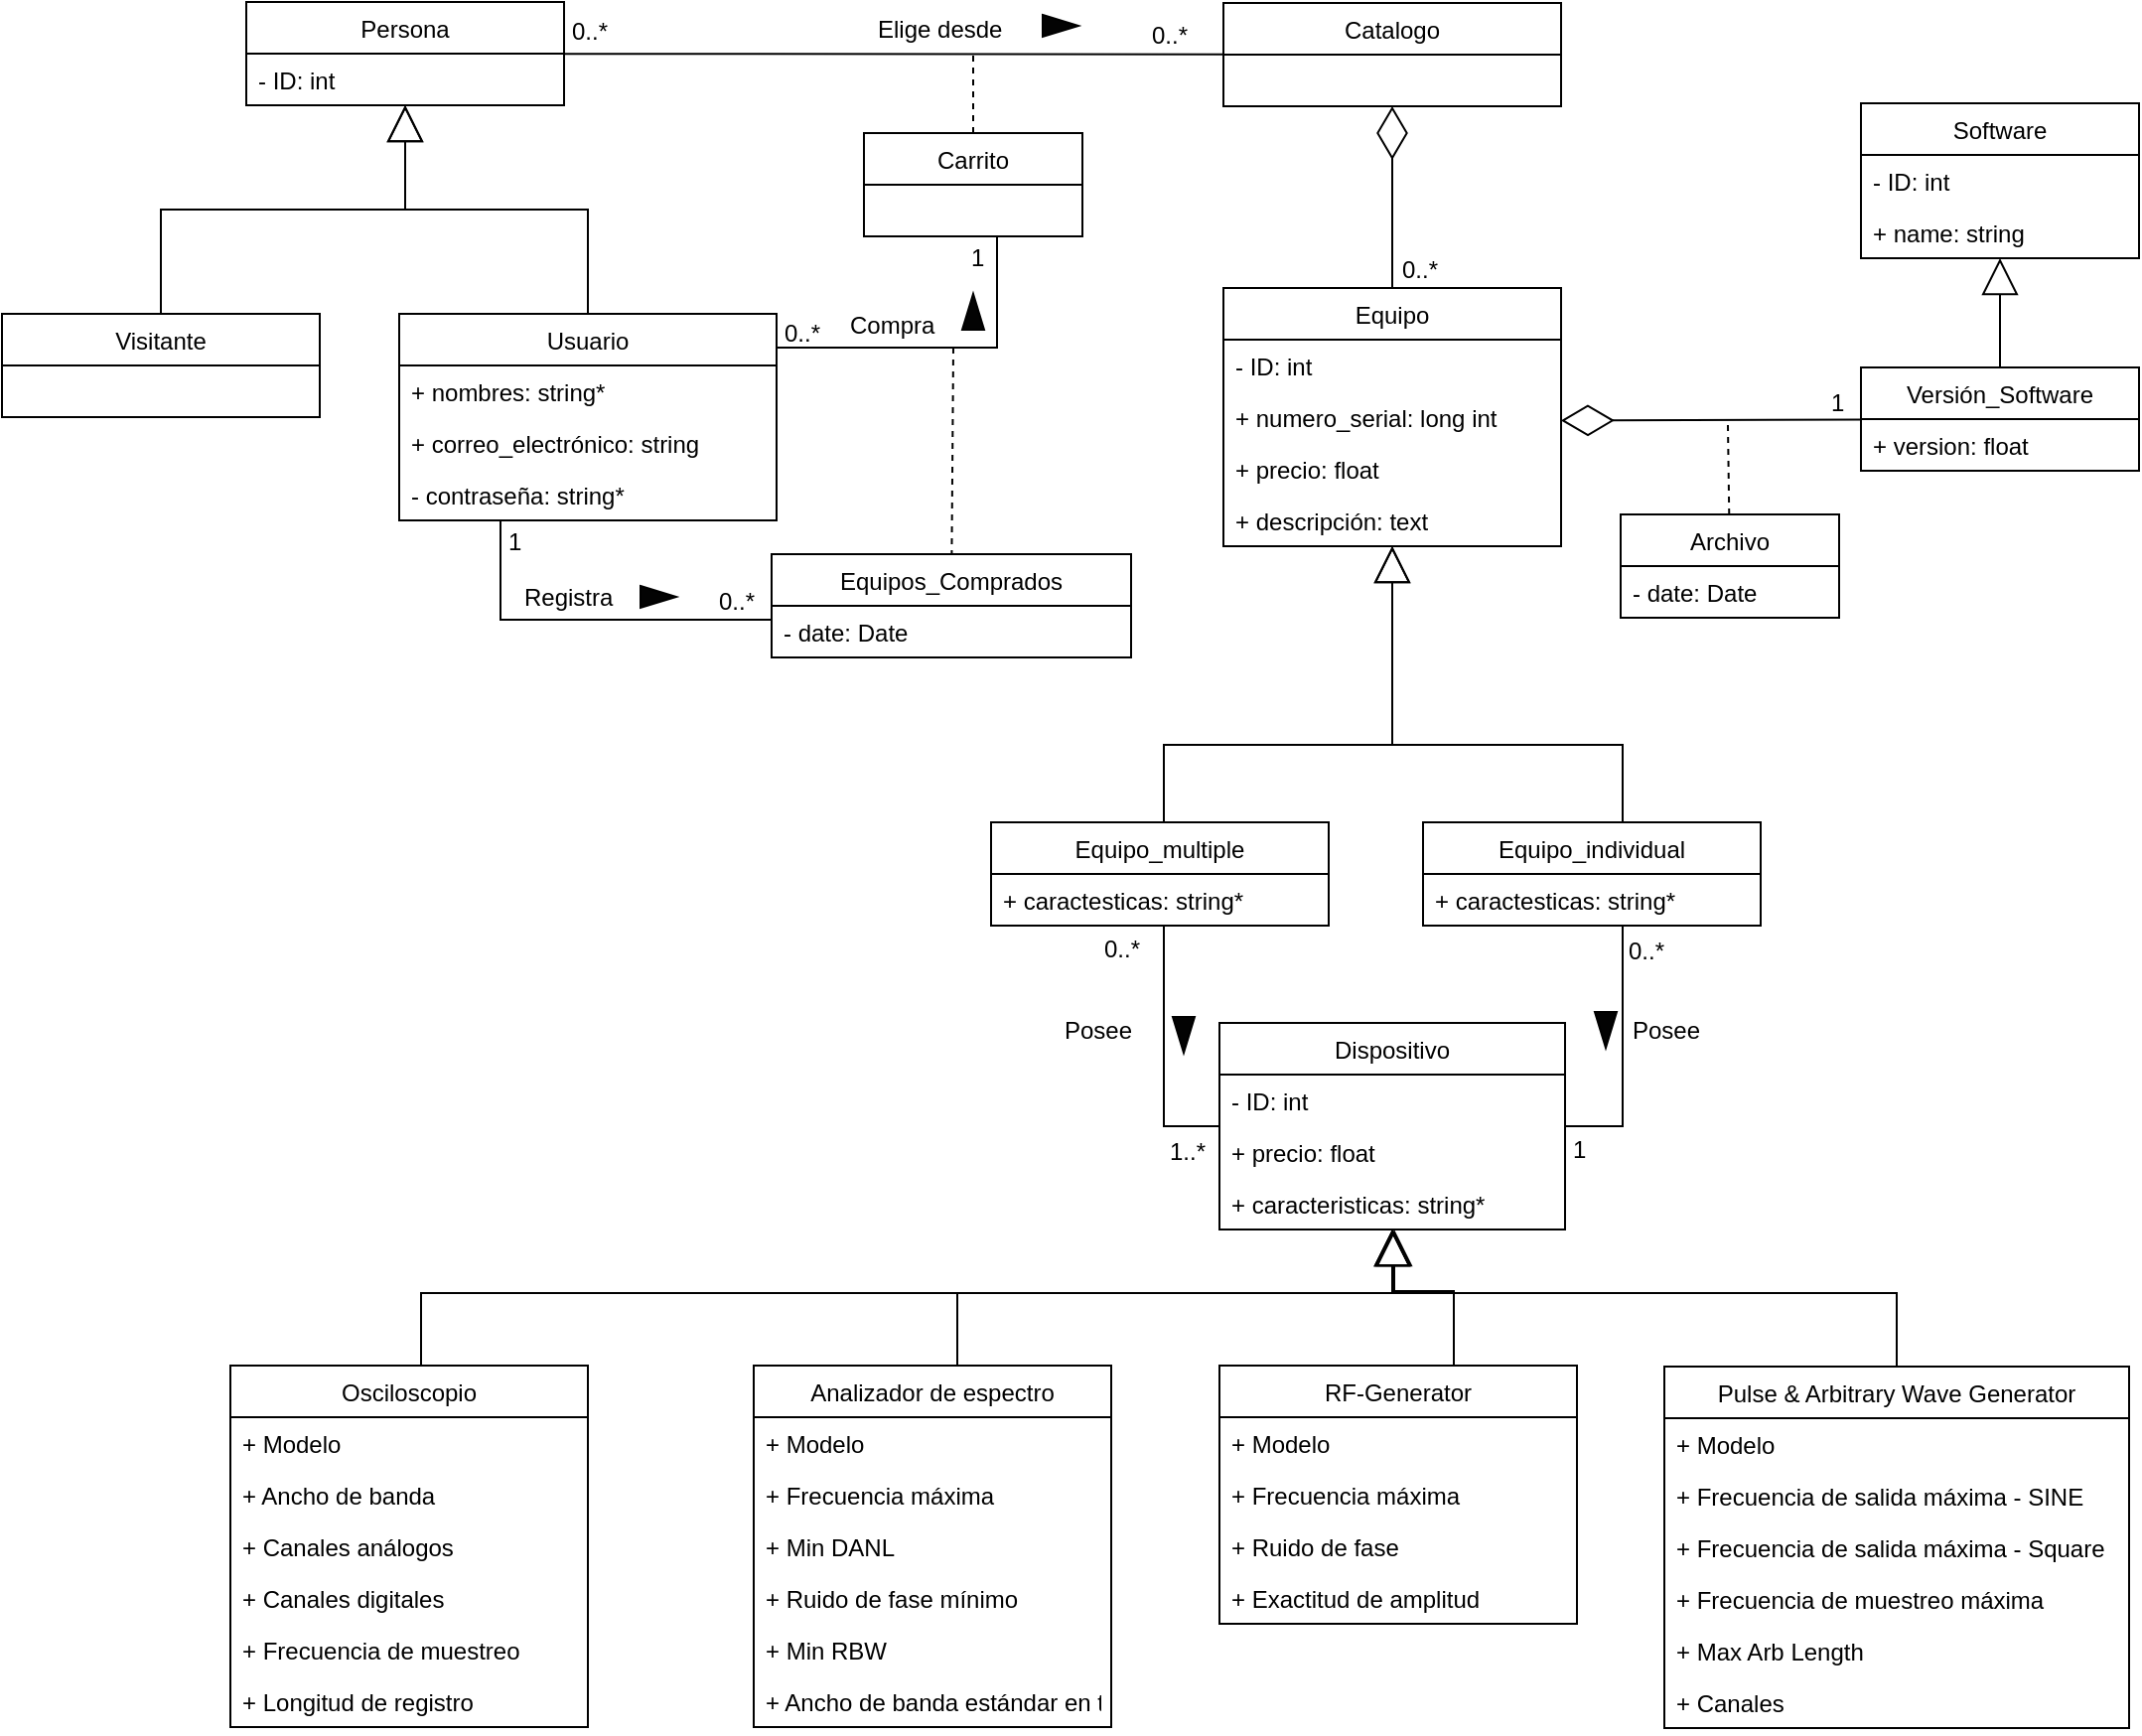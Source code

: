<mxfile version="10.6.6" type="github"><diagram id="1l5sb3tRG5L2ssNkNrx-" name="Page-1"><mxGraphModel dx="1618" dy="881" grid="1" gridSize="10" guides="1" tooltips="1" connect="1" arrows="1" fold="1" page="1" pageScale="1" pageWidth="1100" pageHeight="850" math="0" shadow="0"><root><mxCell id="0"/><mxCell id="1" parent="0"/><mxCell id="Gdhuj5nwoWhFRIDHeM78-11" value="Usuario" style="swimlane;fontStyle=0;childLayout=stackLayout;horizontal=1;startSize=26;fillColor=none;horizontalStack=0;resizeParent=1;resizeParentMax=0;resizeLast=0;collapsible=1;marginBottom=0;fontSize=12;" parent="1" vertex="1"><mxGeometry x="209" y="183" width="190" height="104" as="geometry"><mxRectangle x="80" y="222" width="80" height="26" as="alternateBounds"/></mxGeometry></mxCell><mxCell id="Gdhuj5nwoWhFRIDHeM78-14" value="+ nombres: string*" style="text;strokeColor=none;fillColor=none;align=left;verticalAlign=top;spacingLeft=4;spacingRight=4;overflow=hidden;rotatable=0;points=[[0,0.5],[1,0.5]];portConstraint=eastwest;fontSize=12;" parent="Gdhuj5nwoWhFRIDHeM78-11" vertex="1"><mxGeometry y="26" width="190" height="26" as="geometry"/></mxCell><mxCell id="Gdhuj5nwoWhFRIDHeM78-13" value="+ correo_electrónico: string" style="text;strokeColor=none;fillColor=none;align=left;verticalAlign=top;spacingLeft=4;spacingRight=4;overflow=hidden;rotatable=0;points=[[0,0.5],[1,0.5]];portConstraint=eastwest;fontSize=12;" parent="Gdhuj5nwoWhFRIDHeM78-11" vertex="1"><mxGeometry y="52" width="190" height="26" as="geometry"/></mxCell><mxCell id="_60A2l3c00pY5kJrIBus-10" value="- contraseña: string*" style="text;strokeColor=none;fillColor=none;align=left;verticalAlign=top;spacingLeft=4;spacingRight=4;overflow=hidden;rotatable=0;points=[[0,0.5],[1,0.5]];portConstraint=eastwest;fontSize=12;" parent="Gdhuj5nwoWhFRIDHeM78-11" vertex="1"><mxGeometry y="78" width="190" height="26" as="geometry"/></mxCell><mxCell id="Gdhuj5nwoWhFRIDHeM78-29" value="Equipo" style="swimlane;fontStyle=0;childLayout=stackLayout;horizontal=1;startSize=26;fillColor=none;horizontalStack=0;resizeParent=1;resizeParentMax=0;resizeLast=0;collapsible=1;marginBottom=0;fontSize=12;" parent="1" vertex="1"><mxGeometry x="624" y="170" width="170" height="130" as="geometry"/></mxCell><mxCell id="Gdhuj5nwoWhFRIDHeM78-31" value="- ID: int" style="text;strokeColor=none;fillColor=none;align=left;verticalAlign=top;spacingLeft=4;spacingRight=4;overflow=hidden;rotatable=0;points=[[0,0.5],[1,0.5]];portConstraint=eastwest;fontSize=12;" parent="Gdhuj5nwoWhFRIDHeM78-29" vertex="1"><mxGeometry y="26" width="170" height="26" as="geometry"/></mxCell><mxCell id="kvjPQDBFaXFV1M2Y1lZf-42" value="+ numero_serial: long int" style="text;strokeColor=none;fillColor=none;align=left;verticalAlign=top;spacingLeft=4;spacingRight=4;overflow=hidden;rotatable=0;points=[[0,0.5],[1,0.5]];portConstraint=eastwest;fontSize=12;" parent="Gdhuj5nwoWhFRIDHeM78-29" vertex="1"><mxGeometry y="52" width="170" height="26" as="geometry"/></mxCell><mxCell id="Gdhuj5nwoWhFRIDHeM78-30" value="+ precio: float" style="text;strokeColor=none;fillColor=none;align=left;verticalAlign=top;spacingLeft=4;spacingRight=4;overflow=hidden;rotatable=0;points=[[0,0.5],[1,0.5]];portConstraint=eastwest;fontSize=12;" parent="Gdhuj5nwoWhFRIDHeM78-29" vertex="1"><mxGeometry y="78" width="170" height="26" as="geometry"/></mxCell><mxCell id="Gdhuj5nwoWhFRIDHeM78-32" value="+ descripción: text" style="text;strokeColor=none;fillColor=none;align=left;verticalAlign=top;spacingLeft=4;spacingRight=4;overflow=hidden;rotatable=0;points=[[0,0.5],[1,0.5]];portConstraint=eastwest;fontSize=12;" parent="Gdhuj5nwoWhFRIDHeM78-29" vertex="1"><mxGeometry y="104" width="170" height="26" as="geometry"/></mxCell><mxCell id="Gdhuj5nwoWhFRIDHeM78-41" value="Software" style="swimlane;fontStyle=0;childLayout=stackLayout;horizontal=1;startSize=26;fillColor=none;horizontalStack=0;resizeParent=1;resizeParentMax=0;resizeLast=0;collapsible=1;marginBottom=0;fontSize=12;" parent="1" vertex="1"><mxGeometry x="945" y="77" width="140" height="78" as="geometry"/></mxCell><mxCell id="Gdhuj5nwoWhFRIDHeM78-44" value="- ID: int" style="text;strokeColor=none;fillColor=none;align=left;verticalAlign=top;spacingLeft=4;spacingRight=4;overflow=hidden;rotatable=0;points=[[0,0.5],[1,0.5]];portConstraint=eastwest;fontSize=12;" parent="Gdhuj5nwoWhFRIDHeM78-41" vertex="1"><mxGeometry y="26" width="140" height="26" as="geometry"/></mxCell><mxCell id="Gdhuj5nwoWhFRIDHeM78-48" value="+ name: string" style="text;strokeColor=none;fillColor=none;align=left;verticalAlign=top;spacingLeft=4;spacingRight=4;overflow=hidden;rotatable=0;points=[[0,0.5],[1,0.5]];portConstraint=eastwest;fontSize=12;" parent="Gdhuj5nwoWhFRIDHeM78-41" vertex="1"><mxGeometry y="52" width="140" height="26" as="geometry"/></mxCell><mxCell id="Gdhuj5nwoWhFRIDHeM78-47" value="Versión_Software" style="swimlane;fontStyle=0;childLayout=stackLayout;horizontal=1;startSize=26;fillColor=none;horizontalStack=0;resizeParent=1;resizeParentMax=0;resizeLast=0;collapsible=1;marginBottom=0;fontSize=12;" parent="1" vertex="1"><mxGeometry x="945" y="210" width="140" height="52" as="geometry"/></mxCell><mxCell id="Gdhuj5nwoWhFRIDHeM78-43" value="+ version: float" style="text;strokeColor=none;fillColor=none;align=left;verticalAlign=top;spacingLeft=4;spacingRight=4;overflow=hidden;rotatable=0;points=[[0,0.5],[1,0.5]];portConstraint=eastwest;fontSize=12;" parent="Gdhuj5nwoWhFRIDHeM78-47" vertex="1"><mxGeometry y="26" width="140" height="26" as="geometry"/></mxCell><mxCell id="Gdhuj5nwoWhFRIDHeM78-63" value="" style="endArrow=none;html=1;strokeColor=#000000;fontSize=12;edgeStyle=orthogonalEdgeStyle;rounded=0;" parent="1" target="_60A2l3c00pY5kJrIBus-11" edge="1"><mxGeometry width="50" height="50" relative="1" as="geometry"><mxPoint x="399" y="266" as="sourcePoint"/><mxPoint x="579" y="266" as="targetPoint"/><Array as="points"><mxPoint x="399" y="200"/><mxPoint x="510" y="200"/></Array></mxGeometry></mxCell><mxCell id="_60A2l3c00pY5kJrIBus-11" value="Carrito" style="swimlane;fontStyle=0;childLayout=stackLayout;horizontal=1;startSize=26;fillColor=none;horizontalStack=0;resizeParent=1;resizeParentMax=0;resizeLast=0;collapsible=1;marginBottom=0;fontSize=12;" parent="1" vertex="1"><mxGeometry x="443" y="92" width="110" height="52" as="geometry"/></mxCell><mxCell id="kvjPQDBFaXFV1M2Y1lZf-7" value="Visitante" style="swimlane;fontStyle=0;childLayout=stackLayout;horizontal=1;startSize=26;fillColor=none;horizontalStack=0;resizeParent=1;resizeParentMax=0;resizeLast=0;collapsible=1;marginBottom=0;fontSize=12;" parent="1" vertex="1"><mxGeometry x="9" y="183" width="160" height="52" as="geometry"><mxRectangle x="80" y="222" width="80" height="26" as="alternateBounds"/></mxGeometry></mxCell><mxCell id="kvjPQDBFaXFV1M2Y1lZf-12" value="Persona" style="swimlane;fontStyle=0;childLayout=stackLayout;horizontal=1;startSize=26;fillColor=none;horizontalStack=0;resizeParent=1;resizeParentMax=0;resizeLast=0;collapsible=1;marginBottom=0;fontSize=12;" parent="1" vertex="1"><mxGeometry x="132" y="26" width="160" height="52" as="geometry"><mxRectangle x="80" y="222" width="80" height="26" as="alternateBounds"/></mxGeometry></mxCell><mxCell id="kvjPQDBFaXFV1M2Y1lZf-13" value="- ID: int" style="text;strokeColor=none;fillColor=none;align=left;verticalAlign=top;spacingLeft=4;spacingRight=4;overflow=hidden;rotatable=0;points=[[0,0.5],[1,0.5]];portConstraint=eastwest;fontSize=12;" parent="kvjPQDBFaXFV1M2Y1lZf-12" vertex="1"><mxGeometry y="26" width="160" height="26" as="geometry"/></mxCell><mxCell id="kvjPQDBFaXFV1M2Y1lZf-26" value="" style="endArrow=block;endSize=16;endFill=0;html=1;edgeStyle=orthogonalEdgeStyle;rounded=0;fontSize=12;" parent="1" source="Gdhuj5nwoWhFRIDHeM78-11" target="kvjPQDBFaXFV1M2Y1lZf-12" edge="1"><mxGeometry x="-0.206" y="-25" width="160" relative="1" as="geometry"><mxPoint x="249" y="130" as="sourcePoint"/><mxPoint x="409" y="130" as="targetPoint"/><mxPoint as="offset"/></mxGeometry></mxCell><mxCell id="kvjPQDBFaXFV1M2Y1lZf-27" value="" style="endArrow=block;endSize=16;endFill=0;html=1;edgeStyle=orthogonalEdgeStyle;rounded=0;fontSize=12;" parent="1" source="kvjPQDBFaXFV1M2Y1lZf-7" target="kvjPQDBFaXFV1M2Y1lZf-12" edge="1"><mxGeometry x="-0.206" y="-25" width="160" relative="1" as="geometry"><mxPoint x="291.286" y="193.0" as="sourcePoint"/><mxPoint x="235.857" y="89" as="targetPoint"/><mxPoint as="offset"/></mxGeometry></mxCell><mxCell id="kvjPQDBFaXFV1M2Y1lZf-30" value="&lt;font style=&quot;font-size: 12px;&quot;&gt;Compra&lt;/font&gt;" style="text;html=1;resizable=0;points=[];autosize=1;align=left;verticalAlign=top;spacingTop=-4;fontSize=12;" parent="1" vertex="1"><mxGeometry x="434" y="179" width="70" height="20" as="geometry"/></mxCell><mxCell id="kvjPQDBFaXFV1M2Y1lZf-32" value="" style="endArrow=none;html=1;rounded=0;fontSize=12;" parent="1" source="0kGoACiSYIrQrBhmIAMw-1" target="kvjPQDBFaXFV1M2Y1lZf-12" edge="1"><mxGeometry width="50" height="50" relative="1" as="geometry"><mxPoint x="574" y="45" as="sourcePoint"/><mxPoint x="292" y="45" as="targetPoint"/></mxGeometry></mxCell><mxCell id="kvjPQDBFaXFV1M2Y1lZf-33" value="&lt;div style=&quot;font-size: 12px;&quot;&gt;&lt;font style=&quot;font-size: 12px;&quot;&gt;Elige&lt;/font&gt; desde&lt;/div&gt;" style="text;html=1;resizable=0;points=[];autosize=1;align=left;verticalAlign=top;spacingTop=-4;fontSize=12;" parent="1" vertex="1"><mxGeometry x="448" y="30" width="90" height="20" as="geometry"/></mxCell><mxCell id="kvjPQDBFaXFV1M2Y1lZf-34" value="" style="endArrow=none;dashed=1;html=1;entryX=0.5;entryY=0;entryDx=0;entryDy=0;fontSize=12;" parent="1" target="_60A2l3c00pY5kJrIBus-11" edge="1"><mxGeometry width="50" height="50" relative="1" as="geometry"><mxPoint x="498" y="53" as="sourcePoint"/><mxPoint x="94" y="543" as="targetPoint"/></mxGeometry></mxCell><mxCell id="kvjPQDBFaXFV1M2Y1lZf-35" value="Equipos_Comprados" style="swimlane;fontStyle=0;childLayout=stackLayout;horizontal=1;startSize=26;fillColor=none;horizontalStack=0;resizeParent=1;resizeParentMax=0;resizeLast=0;collapsible=1;marginBottom=0;fontSize=12;" parent="1" vertex="1"><mxGeometry x="396.5" y="304" width="181" height="52" as="geometry"/></mxCell><mxCell id="kvjPQDBFaXFV1M2Y1lZf-73" value="- date: Date" style="text;strokeColor=none;fillColor=none;align=left;verticalAlign=top;spacingLeft=4;spacingRight=4;overflow=hidden;rotatable=0;points=[[0,0.5],[1,0.5]];portConstraint=eastwest;fontSize=12;" parent="kvjPQDBFaXFV1M2Y1lZf-35" vertex="1"><mxGeometry y="26" width="181" height="26" as="geometry"/></mxCell><mxCell id="kvjPQDBFaXFV1M2Y1lZf-37" value="" style="endArrow=none;dashed=1;html=1;fontSize=12;" parent="1" target="kvjPQDBFaXFV1M2Y1lZf-35" edge="1"><mxGeometry width="50" height="50" relative="1" as="geometry"><mxPoint x="488" y="200" as="sourcePoint"/><mxPoint x="508" y="340" as="targetPoint"/></mxGeometry></mxCell><mxCell id="kvjPQDBFaXFV1M2Y1lZf-38" value="" style="endArrow=none;html=1;strokeColor=#000000;fontSize=12;edgeStyle=orthogonalEdgeStyle;rounded=0;" parent="1" source="Gdhuj5nwoWhFRIDHeM78-11" target="kvjPQDBFaXFV1M2Y1lZf-35" edge="1"><mxGeometry width="50" height="50" relative="1" as="geometry"><mxPoint x="389" y="220" as="sourcePoint"/><mxPoint x="579" y="220" as="targetPoint"/><Array as="points"><mxPoint x="260" y="337"/></Array></mxGeometry></mxCell><mxCell id="kvjPQDBFaXFV1M2Y1lZf-39" value="&lt;font style=&quot;font-size: 12px;&quot;&gt;Registra&lt;/font&gt;" style="text;html=1;resizable=0;points=[];autosize=1;align=left;verticalAlign=top;spacingTop=-4;fontSize=12;" parent="1" vertex="1"><mxGeometry x="269.5" y="316" width="70" height="20" as="geometry"/></mxCell><mxCell id="kvjPQDBFaXFV1M2Y1lZf-40" value="" style="endArrow=block;endSize=16;endFill=0;html=1;edgeStyle=orthogonalEdgeStyle;rounded=0;fontSize=12;" parent="1" source="Gdhuj5nwoWhFRIDHeM78-47" target="Gdhuj5nwoWhFRIDHeM78-41" edge="1"><mxGeometry x="-0.206" y="-25" width="160" relative="1" as="geometry"><mxPoint x="144.118" y="150.0" as="sourcePoint"/><mxPoint x="267.647" y="46" as="targetPoint"/><mxPoint as="offset"/></mxGeometry></mxCell><mxCell id="kvjPQDBFaXFV1M2Y1lZf-41" value="Archivo" style="swimlane;fontStyle=0;childLayout=stackLayout;horizontal=1;startSize=26;fillColor=none;horizontalStack=0;resizeParent=1;resizeParentMax=0;resizeLast=0;collapsible=1;marginBottom=0;fontSize=12;" parent="1" vertex="1"><mxGeometry x="824" y="284" width="110" height="52" as="geometry"/></mxCell><mxCell id="kvjPQDBFaXFV1M2Y1lZf-83" value="- date: Date" style="text;strokeColor=none;fillColor=none;align=left;verticalAlign=top;spacingLeft=4;spacingRight=4;overflow=hidden;rotatable=0;points=[[0,0.5],[1,0.5]];portConstraint=eastwest;fontSize=12;" parent="kvjPQDBFaXFV1M2Y1lZf-41" vertex="1"><mxGeometry y="26" width="110" height="26" as="geometry"/></mxCell><mxCell id="kvjPQDBFaXFV1M2Y1lZf-43" value="Equipo_multiple" style="swimlane;fontStyle=0;childLayout=stackLayout;horizontal=1;startSize=26;fillColor=none;horizontalStack=0;resizeParent=1;resizeParentMax=0;resizeLast=0;collapsible=1;marginBottom=0;fontSize=12;" parent="1" vertex="1"><mxGeometry x="507" y="439" width="170" height="52" as="geometry"/></mxCell><mxCell id="kvjPQDBFaXFV1M2Y1lZf-47" value="+ caractesticas: string*" style="text;strokeColor=none;fillColor=none;align=left;verticalAlign=top;spacingLeft=4;spacingRight=4;overflow=hidden;rotatable=0;points=[[0,0.5],[1,0.5]];portConstraint=eastwest;fontSize=12;" parent="kvjPQDBFaXFV1M2Y1lZf-43" vertex="1"><mxGeometry y="26" width="170" height="26" as="geometry"/></mxCell><mxCell id="kvjPQDBFaXFV1M2Y1lZf-49" value="Equipo_individual" style="swimlane;fontStyle=0;childLayout=stackLayout;horizontal=1;startSize=26;fillColor=none;horizontalStack=0;resizeParent=1;resizeParentMax=0;resizeLast=0;collapsible=1;marginBottom=0;fontSize=12;" parent="1" vertex="1"><mxGeometry x="724.5" y="439" width="170" height="52" as="geometry"/></mxCell><mxCell id="kvjPQDBFaXFV1M2Y1lZf-53" value="+ caractesticas: string*" style="text;strokeColor=none;fillColor=none;align=left;verticalAlign=top;spacingLeft=4;spacingRight=4;overflow=hidden;rotatable=0;points=[[0,0.5],[1,0.5]];portConstraint=eastwest;fontSize=12;" parent="kvjPQDBFaXFV1M2Y1lZf-49" vertex="1"><mxGeometry y="26" width="170" height="26" as="geometry"/></mxCell><mxCell id="kvjPQDBFaXFV1M2Y1lZf-55" value="" style="endArrow=block;endSize=16;endFill=0;html=1;edgeStyle=orthogonalEdgeStyle;rounded=0;fontSize=12;" parent="1" target="Gdhuj5nwoWhFRIDHeM78-29" edge="1"><mxGeometry x="-0.206" y="-25" width="160" relative="1" as="geometry"><mxPoint x="594" y="439" as="sourcePoint"/><mxPoint x="725" y="430" as="targetPoint"/><mxPoint as="offset"/><Array as="points"><mxPoint x="594" y="400"/><mxPoint x="709" y="400"/></Array></mxGeometry></mxCell><mxCell id="kvjPQDBFaXFV1M2Y1lZf-56" value="" style="endArrow=block;endSize=16;endFill=0;html=1;edgeStyle=orthogonalEdgeStyle;rounded=0;fontSize=12;" parent="1" source="kvjPQDBFaXFV1M2Y1lZf-49" target="Gdhuj5nwoWhFRIDHeM78-29" edge="1"><mxGeometry x="-0.206" y="-25" width="160" relative="1" as="geometry"><mxPoint x="153.941" y="203.0" as="sourcePoint"/><mxPoint x="277.471" y="99" as="targetPoint"/><mxPoint as="offset"/><Array as="points"><mxPoint x="825" y="400"/><mxPoint x="709" y="400"/></Array></mxGeometry></mxCell><mxCell id="kvjPQDBFaXFV1M2Y1lZf-61" value="Dispositivo" style="swimlane;fontStyle=0;childLayout=stackLayout;horizontal=1;startSize=26;fillColor=none;horizontalStack=0;resizeParent=1;resizeParentMax=0;resizeLast=0;collapsible=1;marginBottom=0;fontSize=12;" parent="1" vertex="1"><mxGeometry x="622" y="540" width="174" height="104" as="geometry"/></mxCell><mxCell id="kvjPQDBFaXFV1M2Y1lZf-62" value="- ID: int" style="text;strokeColor=none;fillColor=none;align=left;verticalAlign=top;spacingLeft=4;spacingRight=4;overflow=hidden;rotatable=0;points=[[0,0.5],[1,0.5]];portConstraint=eastwest;fontSize=12;" parent="kvjPQDBFaXFV1M2Y1lZf-61" vertex="1"><mxGeometry y="26" width="174" height="26" as="geometry"/></mxCell><mxCell id="kvjPQDBFaXFV1M2Y1lZf-63" value="+ precio: float" style="text;strokeColor=none;fillColor=none;align=left;verticalAlign=top;spacingLeft=4;spacingRight=4;overflow=hidden;rotatable=0;points=[[0,0.5],[1,0.5]];portConstraint=eastwest;fontSize=12;" parent="kvjPQDBFaXFV1M2Y1lZf-61" vertex="1"><mxGeometry y="52" width="174" height="26" as="geometry"/></mxCell><mxCell id="kvjPQDBFaXFV1M2Y1lZf-64" value="+ caracteristicas: string*" style="text;strokeColor=none;fillColor=none;align=left;verticalAlign=top;spacingLeft=4;spacingRight=4;overflow=hidden;rotatable=0;points=[[0,0.5],[1,0.5]];portConstraint=eastwest;fontSize=12;" parent="kvjPQDBFaXFV1M2Y1lZf-61" vertex="1"><mxGeometry y="78" width="174" height="26" as="geometry"/></mxCell><mxCell id="kvjPQDBFaXFV1M2Y1lZf-70" value="" style="endArrow=none;html=1;fontSize=12;edgeStyle=orthogonalEdgeStyle;strokeColor=#000000;rounded=0;" parent="1" source="kvjPQDBFaXFV1M2Y1lZf-61" edge="1"><mxGeometry width="50" height="50" relative="1" as="geometry"><mxPoint x="55" y="1040" as="sourcePoint"/><mxPoint x="594" y="491" as="targetPoint"/><Array as="points"><mxPoint x="594" y="592"/></Array></mxGeometry></mxCell><mxCell id="kvjPQDBFaXFV1M2Y1lZf-71" value="" style="endArrow=none;html=1;fontSize=12;edgeStyle=orthogonalEdgeStyle;strokeColor=#000000;rounded=0;" parent="1" source="kvjPQDBFaXFV1M2Y1lZf-61" target="kvjPQDBFaXFV1M2Y1lZf-49" edge="1"><mxGeometry width="50" height="50" relative="1" as="geometry"><mxPoint x="725.118" y="705" as="sourcePoint"/><mxPoint x="603.941" y="540" as="targetPoint"/><Array as="points"><mxPoint x="825" y="592"/></Array></mxGeometry></mxCell><mxCell id="kvjPQDBFaXFV1M2Y1lZf-72" value="" style="endArrow=diamondThin;endFill=0;endSize=24;html=1;strokeColor=#000000;fontSize=12;" parent="1" source="Gdhuj5nwoWhFRIDHeM78-47" edge="1"><mxGeometry width="160" relative="1" as="geometry"><mxPoint x="55" y="749" as="sourcePoint"/><mxPoint x="794" y="236.722" as="targetPoint"/></mxGeometry></mxCell><mxCell id="kvjPQDBFaXFV1M2Y1lZf-74" value="" style="endArrow=none;dashed=1;html=1;fontSize=12;" parent="1" target="kvjPQDBFaXFV1M2Y1lZf-41" edge="1"><mxGeometry width="50" height="50" relative="1" as="geometry"><mxPoint x="878" y="239" as="sourcePoint"/><mxPoint x="878" y="287" as="targetPoint"/></mxGeometry></mxCell><mxCell id="kvjPQDBFaXFV1M2Y1lZf-75" value="0..*" style="text;html=1;resizable=0;points=[];autosize=1;align=left;verticalAlign=top;spacingTop=-4;fontSize=12;" parent="1" vertex="1"><mxGeometry x="294" y="31" width="40" height="20" as="geometry"/></mxCell><mxCell id="kvjPQDBFaXFV1M2Y1lZf-76" value="0..*" style="text;html=1;resizable=0;points=[];autosize=1;align=left;verticalAlign=top;spacingTop=-4;fontSize=12;" parent="1" vertex="1"><mxGeometry x="586" y="33" width="40" height="20" as="geometry"/></mxCell><mxCell id="kvjPQDBFaXFV1M2Y1lZf-77" value="0..*" style="text;html=1;resizable=0;points=[];autosize=1;align=left;verticalAlign=top;spacingTop=-4;fontSize=12;" parent="1" vertex="1"><mxGeometry x="367.5" y="318" width="40" height="20" as="geometry"/></mxCell><mxCell id="kvjPQDBFaXFV1M2Y1lZf-78" value="0..*" style="text;html=1;resizable=0;points=[];autosize=1;align=left;verticalAlign=top;spacingTop=-4;fontSize=12;" parent="1" vertex="1"><mxGeometry x="401" y="183" width="40" height="20" as="geometry"/></mxCell><mxCell id="kvjPQDBFaXFV1M2Y1lZf-81" value="1" style="text;html=1;resizable=0;points=[];autosize=1;align=left;verticalAlign=top;spacingTop=-4;fontSize=12;" parent="1" vertex="1"><mxGeometry x="261.5" y="288" width="20" height="20" as="geometry"/></mxCell><mxCell id="kvjPQDBFaXFV1M2Y1lZf-84" value="&lt;div style=&quot;font-size: 12px;&quot;&gt;1&lt;/div&gt;" style="text;html=1;resizable=0;points=[];autosize=1;align=left;verticalAlign=top;spacingTop=-4;fontSize=12;" parent="1" vertex="1"><mxGeometry x="928" y="218" width="20" height="20" as="geometry"/></mxCell><mxCell id="kvjPQDBFaXFV1M2Y1lZf-87" value="1" style="text;html=1;resizable=0;points=[];autosize=1;align=left;verticalAlign=top;spacingTop=-4;fontSize=12;" parent="1" vertex="1"><mxGeometry x="797.5" y="594" width="20" height="20" as="geometry"/></mxCell><mxCell id="kvjPQDBFaXFV1M2Y1lZf-88" value="1..*" style="text;html=1;resizable=0;points=[];autosize=1;align=left;verticalAlign=top;spacingTop=-4;fontSize=12;" parent="1" vertex="1"><mxGeometry x="595" y="595" width="40" height="20" as="geometry"/></mxCell><mxCell id="Bll6Ffa5ibiGQT3uetov-1" value="0..*" style="text;html=1;resizable=0;points=[];autosize=1;align=left;verticalAlign=top;spacingTop=-4;fontSize=12;" parent="1" vertex="1"><mxGeometry x="562" y="493" width="40" height="20" as="geometry"/></mxCell><mxCell id="Bll6Ffa5ibiGQT3uetov-2" value="0..*" style="text;html=1;resizable=0;points=[];autosize=1;align=left;verticalAlign=top;spacingTop=-4;fontSize=12;" parent="1" vertex="1"><mxGeometry x="826" y="494" width="40" height="20" as="geometry"/></mxCell><mxCell id="Bll6Ffa5ibiGQT3uetov-3" value="&lt;font style=&quot;font-size: 12px;&quot;&gt;Posee&lt;/font&gt;" style="text;html=1;resizable=0;points=[];autosize=1;align=left;verticalAlign=top;spacingTop=-4;fontSize=12;" parent="1" vertex="1"><mxGeometry x="542" y="534" width="60" height="20" as="geometry"/></mxCell><mxCell id="Bll6Ffa5ibiGQT3uetov-4" value="&lt;font style=&quot;font-size: 12px;&quot;&gt;Posee&lt;/font&gt;" style="text;html=1;resizable=0;points=[];autosize=1;align=left;verticalAlign=top;spacingTop=-4;fontSize=12;" parent="1" vertex="1"><mxGeometry x="828" y="534" width="60" height="20" as="geometry"/></mxCell><mxCell id="L6wWEXaw9nn5h_qOhGbP-10" value="" style="triangle;whiteSpace=wrap;html=1;fillColor=#030303;fontSize=12;" parent="1" vertex="1"><mxGeometry x="533" y="32.5" width="18" height="11" as="geometry"/></mxCell><mxCell id="L6wWEXaw9nn5h_qOhGbP-11" value="" style="triangle;whiteSpace=wrap;html=1;fillColor=#030303;rotation=0;direction=north;fontSize=12;" parent="1" vertex="1"><mxGeometry x="492.5" y="173" width="11" height="18" as="geometry"/></mxCell><mxCell id="L6wWEXaw9nn5h_qOhGbP-12" value="" style="triangle;whiteSpace=wrap;html=1;fillColor=#030303;direction=south;fontSize=12;" parent="1" vertex="1"><mxGeometry x="811" y="534.5" width="11" height="18" as="geometry"/></mxCell><mxCell id="L6wWEXaw9nn5h_qOhGbP-13" value="" style="triangle;whiteSpace=wrap;html=1;fillColor=#030303;direction=south;fontSize=12;" parent="1" vertex="1"><mxGeometry x="598.5" y="537" width="11" height="18" as="geometry"/></mxCell><mxCell id="L6wWEXaw9nn5h_qOhGbP-14" value="" style="triangle;whiteSpace=wrap;html=1;fillColor=#030303;fontSize=12;" parent="1" vertex="1"><mxGeometry x="330.5" y="320" width="18" height="11" as="geometry"/></mxCell><mxCell id="0kGoACiSYIrQrBhmIAMw-1" value="Catalogo" style="swimlane;fontStyle=0;childLayout=stackLayout;horizontal=1;startSize=26;fillColor=none;horizontalStack=0;resizeParent=1;resizeParentMax=0;resizeLast=0;collapsible=1;marginBottom=0;fontSize=12;" parent="1" vertex="1"><mxGeometry x="624" y="26.5" width="170" height="52" as="geometry"/></mxCell><mxCell id="0kGoACiSYIrQrBhmIAMw-10" value="" style="endArrow=diamondThin;endFill=0;endSize=24;html=1;strokeColor=#000000;fontSize=12;" parent="1" source="Gdhuj5nwoWhFRIDHeM78-29" target="0kGoACiSYIrQrBhmIAMw-1" edge="1"><mxGeometry width="160" relative="1" as="geometry"><mxPoint x="955" y="289.229" as="sourcePoint"/><mxPoint x="804" y="289.722" as="targetPoint"/></mxGeometry></mxCell><mxCell id="aFEozXdNU78CTdtopilx-3" value="1" style="text;html=1;resizable=0;points=[];autosize=1;align=left;verticalAlign=top;spacingTop=-4;fontSize=12;" parent="1" vertex="1"><mxGeometry x="495" y="145" width="20" height="20" as="geometry"/></mxCell><mxCell id="aFEozXdNU78CTdtopilx-6" value="0..*" style="text;html=1;resizable=0;points=[];autosize=1;align=left;verticalAlign=top;spacingTop=-4;fontSize=12;" parent="1" vertex="1"><mxGeometry x="712" y="151" width="40" height="20" as="geometry"/></mxCell><mxCell id="qhfSq2h27TDiy4WMDUs1-55" value="" style="endArrow=block;endSize=16;endFill=0;html=1;edgeStyle=orthogonalEdgeStyle;rounded=0;fontSize=14;" parent="1" source="qhfSq2h27TDiy4WMDUs1-61" target="kvjPQDBFaXFV1M2Y1lZf-61" edge="1"><mxGeometry x="-0.206" y="-25" width="160" relative="1" as="geometry"><mxPoint x="288" y="707" as="sourcePoint"/><mxPoint x="710" y="648" as="targetPoint"/><mxPoint as="offset"/><Array as="points"><mxPoint x="220" y="676"/><mxPoint x="710" y="676"/></Array></mxGeometry></mxCell><mxCell id="qhfSq2h27TDiy4WMDUs1-58" value="" style="endArrow=block;endSize=16;endFill=0;html=1;edgeStyle=orthogonalEdgeStyle;rounded=0;fontSize=14;" parent="1" source="qhfSq2h27TDiy4WMDUs1-68" target="kvjPQDBFaXFV1M2Y1lZf-61" edge="1"><mxGeometry x="-0.206" y="-25" width="160" relative="1" as="geometry"><mxPoint x="507" y="707" as="sourcePoint"/><mxPoint x="709" y="650" as="targetPoint"/><mxPoint as="offset"/><Array as="points"><mxPoint x="490" y="676"/><mxPoint x="709" y="676"/></Array></mxGeometry></mxCell><mxCell id="qhfSq2h27TDiy4WMDUs1-59" value="" style="endArrow=block;endSize=16;endFill=0;html=1;edgeStyle=orthogonalEdgeStyle;rounded=0;fontSize=14;" parent="1" source="qhfSq2h27TDiy4WMDUs1-75" target="kvjPQDBFaXFV1M2Y1lZf-61" edge="1"><mxGeometry x="-0.206" y="-25" width="160" relative="1" as="geometry"><mxPoint x="776" y="720.5" as="sourcePoint"/><mxPoint x="709" y="649" as="targetPoint"/><mxPoint as="offset"/><Array as="points"><mxPoint x="740" y="675"/><mxPoint x="709" y="675"/></Array></mxGeometry></mxCell><mxCell id="qhfSq2h27TDiy4WMDUs1-60" value="" style="endArrow=block;endSize=16;endFill=0;html=1;edgeStyle=orthogonalEdgeStyle;rounded=0;fontSize=14;" parent="1" source="qhfSq2h27TDiy4WMDUs1-80" target="kvjPQDBFaXFV1M2Y1lZf-61" edge="1"><mxGeometry x="-0.206" y="-25" width="160" relative="1" as="geometry"><mxPoint x="1075" y="707" as="sourcePoint"/><mxPoint x="709" y="640" as="targetPoint"/><mxPoint as="offset"/><Array as="points"><mxPoint x="963" y="676"/><mxPoint x="709" y="676"/></Array></mxGeometry></mxCell><mxCell id="qhfSq2h27TDiy4WMDUs1-61" value="Osciloscopio" style="swimlane;fontStyle=0;childLayout=stackLayout;horizontal=1;startSize=26;fillColor=none;horizontalStack=0;resizeParent=1;resizeParentMax=0;resizeLast=0;collapsible=1;marginBottom=0;" parent="1" vertex="1"><mxGeometry x="124" y="712.5" width="180" height="182" as="geometry"/></mxCell><mxCell id="qhfSq2h27TDiy4WMDUs1-62" value="+ Modelo" style="text;strokeColor=none;fillColor=none;align=left;verticalAlign=top;spacingLeft=4;spacingRight=4;overflow=hidden;rotatable=0;points=[[0,0.5],[1,0.5]];portConstraint=eastwest;" parent="qhfSq2h27TDiy4WMDUs1-61" vertex="1"><mxGeometry y="26" width="180" height="26" as="geometry"/></mxCell><mxCell id="qhfSq2h27TDiy4WMDUs1-63" value="+ Ancho de banda" style="text;strokeColor=none;fillColor=none;align=left;verticalAlign=top;spacingLeft=4;spacingRight=4;overflow=hidden;rotatable=0;points=[[0,0.5],[1,0.5]];portConstraint=eastwest;" parent="qhfSq2h27TDiy4WMDUs1-61" vertex="1"><mxGeometry y="52" width="180" height="26" as="geometry"/></mxCell><mxCell id="qhfSq2h27TDiy4WMDUs1-64" value="+ Canales análogos" style="text;strokeColor=none;fillColor=none;align=left;verticalAlign=top;spacingLeft=4;spacingRight=4;overflow=hidden;rotatable=0;points=[[0,0.5],[1,0.5]];portConstraint=eastwest;" parent="qhfSq2h27TDiy4WMDUs1-61" vertex="1"><mxGeometry y="78" width="180" height="26" as="geometry"/></mxCell><mxCell id="qhfSq2h27TDiy4WMDUs1-65" value="+ Canales digitales" style="text;strokeColor=none;fillColor=none;align=left;verticalAlign=top;spacingLeft=4;spacingRight=4;overflow=hidden;rotatable=0;points=[[0,0.5],[1,0.5]];portConstraint=eastwest;" parent="qhfSq2h27TDiy4WMDUs1-61" vertex="1"><mxGeometry y="104" width="180" height="26" as="geometry"/></mxCell><mxCell id="qhfSq2h27TDiy4WMDUs1-66" value="+ Frecuencia de muestreo" style="text;strokeColor=none;fillColor=none;align=left;verticalAlign=top;spacingLeft=4;spacingRight=4;overflow=hidden;rotatable=0;points=[[0,0.5],[1,0.5]];portConstraint=eastwest;" parent="qhfSq2h27TDiy4WMDUs1-61" vertex="1"><mxGeometry y="130" width="180" height="26" as="geometry"/></mxCell><mxCell id="qhfSq2h27TDiy4WMDUs1-67" value="+ Longitud de registro" style="text;strokeColor=none;fillColor=none;align=left;verticalAlign=top;spacingLeft=4;spacingRight=4;overflow=hidden;rotatable=0;points=[[0,0.5],[1,0.5]];portConstraint=eastwest;" parent="qhfSq2h27TDiy4WMDUs1-61" vertex="1"><mxGeometry y="156" width="180" height="26" as="geometry"/></mxCell><mxCell id="qhfSq2h27TDiy4WMDUs1-68" value="Analizador de espectro" style="swimlane;fontStyle=0;childLayout=stackLayout;horizontal=1;startSize=26;fillColor=none;horizontalStack=0;resizeParent=1;resizeParentMax=0;resizeLast=0;collapsible=1;marginBottom=0;" parent="1" vertex="1"><mxGeometry x="387.5" y="712.5" width="180" height="182" as="geometry"/></mxCell><mxCell id="qhfSq2h27TDiy4WMDUs1-69" value="+ Modelo" style="text;strokeColor=none;fillColor=none;align=left;verticalAlign=top;spacingLeft=4;spacingRight=4;overflow=hidden;rotatable=0;points=[[0,0.5],[1,0.5]];portConstraint=eastwest;" parent="qhfSq2h27TDiy4WMDUs1-68" vertex="1"><mxGeometry y="26" width="180" height="26" as="geometry"/></mxCell><mxCell id="qhfSq2h27TDiy4WMDUs1-70" value="+ Frecuencia máxima" style="text;strokeColor=none;fillColor=none;align=left;verticalAlign=top;spacingLeft=4;spacingRight=4;overflow=hidden;rotatable=0;points=[[0,0.5],[1,0.5]];portConstraint=eastwest;" parent="qhfSq2h27TDiy4WMDUs1-68" vertex="1"><mxGeometry y="52" width="180" height="26" as="geometry"/></mxCell><mxCell id="qhfSq2h27TDiy4WMDUs1-71" value="+ Min DANL" style="text;strokeColor=none;fillColor=none;align=left;verticalAlign=top;spacingLeft=4;spacingRight=4;overflow=hidden;rotatable=0;points=[[0,0.5],[1,0.5]];portConstraint=eastwest;" parent="qhfSq2h27TDiy4WMDUs1-68" vertex="1"><mxGeometry y="78" width="180" height="26" as="geometry"/></mxCell><mxCell id="qhfSq2h27TDiy4WMDUs1-72" value="+ Ruido de fase mínimo" style="text;strokeColor=none;fillColor=none;align=left;verticalAlign=top;spacingLeft=4;spacingRight=4;overflow=hidden;rotatable=0;points=[[0,0.5],[1,0.5]];portConstraint=eastwest;" parent="qhfSq2h27TDiy4WMDUs1-68" vertex="1"><mxGeometry y="104" width="180" height="26" as="geometry"/></mxCell><mxCell id="qhfSq2h27TDiy4WMDUs1-73" value="+ Min RBW" style="text;strokeColor=none;fillColor=none;align=left;verticalAlign=top;spacingLeft=4;spacingRight=4;overflow=hidden;rotatable=0;points=[[0,0.5],[1,0.5]];portConstraint=eastwest;" parent="qhfSq2h27TDiy4WMDUs1-68" vertex="1"><mxGeometry y="130" width="180" height="26" as="geometry"/></mxCell><mxCell id="qhfSq2h27TDiy4WMDUs1-74" value="+ Ancho de banda estándar en tiempo real" style="text;strokeColor=none;fillColor=none;align=left;verticalAlign=top;spacingLeft=4;spacingRight=4;overflow=hidden;rotatable=0;points=[[0,0.5],[1,0.5]];portConstraint=eastwest;" parent="qhfSq2h27TDiy4WMDUs1-68" vertex="1"><mxGeometry y="156" width="180" height="26" as="geometry"/></mxCell><mxCell id="qhfSq2h27TDiy4WMDUs1-75" value="RF-Generator" style="swimlane;fontStyle=0;childLayout=stackLayout;horizontal=1;startSize=26;fillColor=none;horizontalStack=0;resizeParent=1;resizeParentMax=0;resizeLast=0;collapsible=1;marginBottom=0;" parent="1" vertex="1"><mxGeometry x="622" y="712.5" width="180" height="130" as="geometry"/></mxCell><mxCell id="qhfSq2h27TDiy4WMDUs1-76" value="+ Modelo" style="text;strokeColor=none;fillColor=none;align=left;verticalAlign=top;spacingLeft=4;spacingRight=4;overflow=hidden;rotatable=0;points=[[0,0.5],[1,0.5]];portConstraint=eastwest;" parent="qhfSq2h27TDiy4WMDUs1-75" vertex="1"><mxGeometry y="26" width="180" height="26" as="geometry"/></mxCell><mxCell id="qhfSq2h27TDiy4WMDUs1-77" value="+ Frecuencia máxima" style="text;strokeColor=none;fillColor=none;align=left;verticalAlign=top;spacingLeft=4;spacingRight=4;overflow=hidden;rotatable=0;points=[[0,0.5],[1,0.5]];portConstraint=eastwest;" parent="qhfSq2h27TDiy4WMDUs1-75" vertex="1"><mxGeometry y="52" width="180" height="26" as="geometry"/></mxCell><mxCell id="qhfSq2h27TDiy4WMDUs1-78" value="+ Ruido de fase" style="text;strokeColor=none;fillColor=none;align=left;verticalAlign=top;spacingLeft=4;spacingRight=4;overflow=hidden;rotatable=0;points=[[0,0.5],[1,0.5]];portConstraint=eastwest;" parent="qhfSq2h27TDiy4WMDUs1-75" vertex="1"><mxGeometry y="78" width="180" height="26" as="geometry"/></mxCell><mxCell id="qhfSq2h27TDiy4WMDUs1-79" value="+ Exactitud de amplitud" style="text;strokeColor=none;fillColor=none;align=left;verticalAlign=top;spacingLeft=4;spacingRight=4;overflow=hidden;rotatable=0;points=[[0,0.5],[1,0.5]];portConstraint=eastwest;" parent="qhfSq2h27TDiy4WMDUs1-75" vertex="1"><mxGeometry y="104" width="180" height="26" as="geometry"/></mxCell><mxCell id="qhfSq2h27TDiy4WMDUs1-80" value="Pulse &amp; Arbitrary Wave Generator" style="swimlane;fontStyle=0;childLayout=stackLayout;horizontal=1;startSize=26;fillColor=none;horizontalStack=0;resizeParent=1;resizeParentMax=0;resizeLast=0;collapsible=1;marginBottom=0;" parent="1" vertex="1"><mxGeometry x="846" y="713" width="234" height="182" as="geometry"/></mxCell><mxCell id="qhfSq2h27TDiy4WMDUs1-81" value="+ Modelo" style="text;strokeColor=none;fillColor=none;align=left;verticalAlign=top;spacingLeft=4;spacingRight=4;overflow=hidden;rotatable=0;points=[[0,0.5],[1,0.5]];portConstraint=eastwest;" parent="qhfSq2h27TDiy4WMDUs1-80" vertex="1"><mxGeometry y="26" width="234" height="26" as="geometry"/></mxCell><mxCell id="qhfSq2h27TDiy4WMDUs1-82" value="+ Frecuencia de salida máxima - SINE" style="text;strokeColor=none;fillColor=none;align=left;verticalAlign=top;spacingLeft=4;spacingRight=4;overflow=hidden;rotatable=0;points=[[0,0.5],[1,0.5]];portConstraint=eastwest;" parent="qhfSq2h27TDiy4WMDUs1-80" vertex="1"><mxGeometry y="52" width="234" height="26" as="geometry"/></mxCell><mxCell id="qhfSq2h27TDiy4WMDUs1-83" value="+ Frecuencia de salida máxima - Square" style="text;strokeColor=none;fillColor=none;align=left;verticalAlign=top;spacingLeft=4;spacingRight=4;overflow=hidden;rotatable=0;points=[[0,0.5],[1,0.5]];portConstraint=eastwest;" parent="qhfSq2h27TDiy4WMDUs1-80" vertex="1"><mxGeometry y="78" width="234" height="26" as="geometry"/></mxCell><mxCell id="qhfSq2h27TDiy4WMDUs1-84" value="+ Frecuencia de muestreo máxima" style="text;strokeColor=none;fillColor=none;align=left;verticalAlign=top;spacingLeft=4;spacingRight=4;overflow=hidden;rotatable=0;points=[[0,0.5],[1,0.5]];portConstraint=eastwest;" parent="qhfSq2h27TDiy4WMDUs1-80" vertex="1"><mxGeometry y="104" width="234" height="26" as="geometry"/></mxCell><mxCell id="qhfSq2h27TDiy4WMDUs1-85" value="+ Max Arb Length" style="text;strokeColor=none;fillColor=none;align=left;verticalAlign=top;spacingLeft=4;spacingRight=4;overflow=hidden;rotatable=0;points=[[0,0.5],[1,0.5]];portConstraint=eastwest;" parent="qhfSq2h27TDiy4WMDUs1-80" vertex="1"><mxGeometry y="130" width="234" height="26" as="geometry"/></mxCell><mxCell id="qhfSq2h27TDiy4WMDUs1-86" value="+ Canales" style="text;strokeColor=none;fillColor=none;align=left;verticalAlign=top;spacingLeft=4;spacingRight=4;overflow=hidden;rotatable=0;points=[[0,0.5],[1,0.5]];portConstraint=eastwest;" parent="qhfSq2h27TDiy4WMDUs1-80" vertex="1"><mxGeometry y="156" width="234" height="26" as="geometry"/></mxCell></root></mxGraphModel></diagram></mxfile>